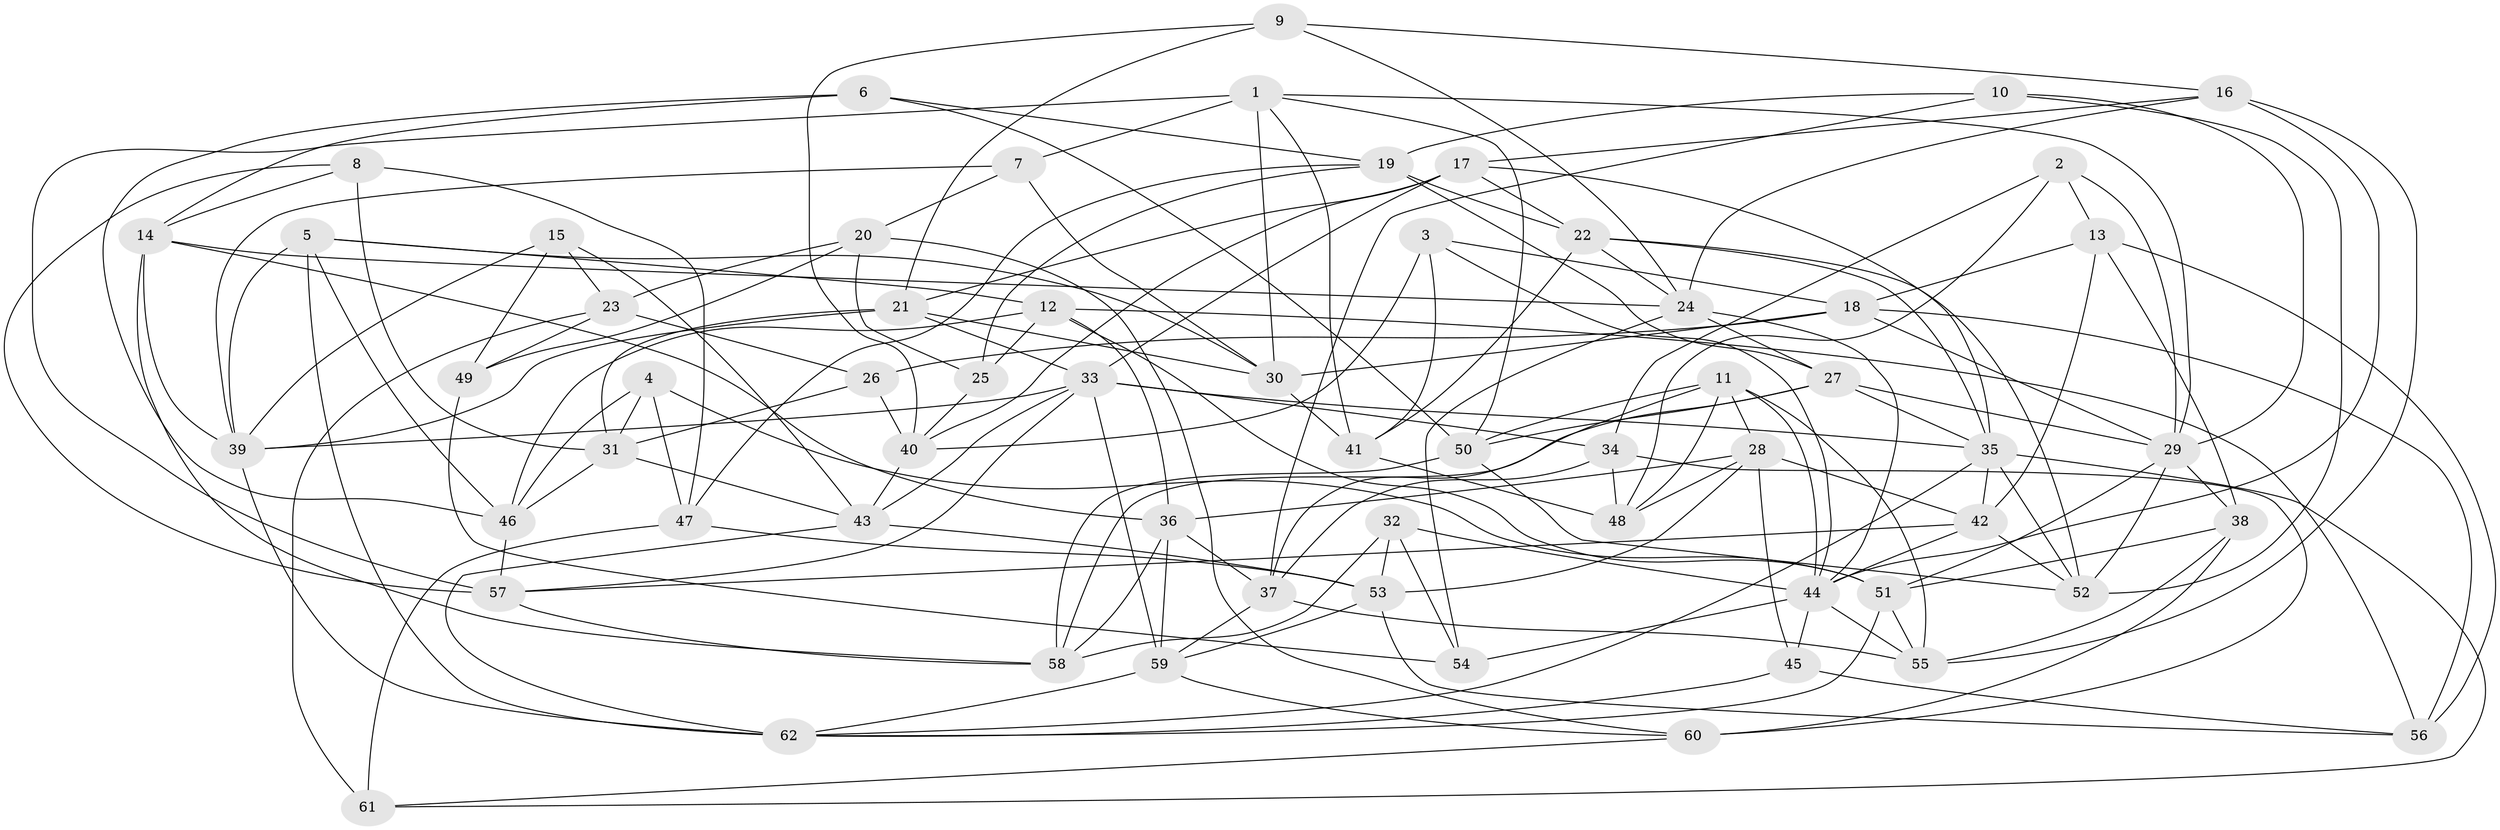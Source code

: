 // original degree distribution, {4: 1.0}
// Generated by graph-tools (version 1.1) at 2025/02/03/09/25 03:02:56]
// undirected, 62 vertices, 170 edges
graph export_dot {
graph [start="1"]
  node [color=gray90,style=filled];
  1;
  2;
  3;
  4;
  5;
  6;
  7;
  8;
  9;
  10;
  11;
  12;
  13;
  14;
  15;
  16;
  17;
  18;
  19;
  20;
  21;
  22;
  23;
  24;
  25;
  26;
  27;
  28;
  29;
  30;
  31;
  32;
  33;
  34;
  35;
  36;
  37;
  38;
  39;
  40;
  41;
  42;
  43;
  44;
  45;
  46;
  47;
  48;
  49;
  50;
  51;
  52;
  53;
  54;
  55;
  56;
  57;
  58;
  59;
  60;
  61;
  62;
  1 -- 7 [weight=1.0];
  1 -- 29 [weight=1.0];
  1 -- 30 [weight=1.0];
  1 -- 41 [weight=1.0];
  1 -- 50 [weight=1.0];
  1 -- 57 [weight=1.0];
  2 -- 13 [weight=1.0];
  2 -- 29 [weight=1.0];
  2 -- 34 [weight=1.0];
  2 -- 48 [weight=1.0];
  3 -- 18 [weight=1.0];
  3 -- 40 [weight=1.0];
  3 -- 41 [weight=1.0];
  3 -- 44 [weight=1.0];
  4 -- 31 [weight=1.0];
  4 -- 46 [weight=1.0];
  4 -- 47 [weight=1.0];
  4 -- 51 [weight=1.0];
  5 -- 12 [weight=1.0];
  5 -- 30 [weight=1.0];
  5 -- 39 [weight=1.0];
  5 -- 46 [weight=1.0];
  5 -- 62 [weight=2.0];
  6 -- 14 [weight=1.0];
  6 -- 19 [weight=1.0];
  6 -- 46 [weight=1.0];
  6 -- 50 [weight=1.0];
  7 -- 20 [weight=1.0];
  7 -- 30 [weight=1.0];
  7 -- 39 [weight=1.0];
  8 -- 14 [weight=1.0];
  8 -- 31 [weight=1.0];
  8 -- 47 [weight=1.0];
  8 -- 57 [weight=1.0];
  9 -- 16 [weight=1.0];
  9 -- 21 [weight=1.0];
  9 -- 24 [weight=1.0];
  9 -- 40 [weight=1.0];
  10 -- 19 [weight=1.0];
  10 -- 29 [weight=1.0];
  10 -- 37 [weight=1.0];
  10 -- 52 [weight=1.0];
  11 -- 28 [weight=1.0];
  11 -- 37 [weight=1.0];
  11 -- 44 [weight=1.0];
  11 -- 48 [weight=1.0];
  11 -- 50 [weight=1.0];
  11 -- 55 [weight=1.0];
  12 -- 25 [weight=1.0];
  12 -- 36 [weight=1.0];
  12 -- 46 [weight=1.0];
  12 -- 51 [weight=1.0];
  12 -- 56 [weight=1.0];
  13 -- 18 [weight=1.0];
  13 -- 38 [weight=1.0];
  13 -- 42 [weight=1.0];
  13 -- 56 [weight=2.0];
  14 -- 24 [weight=1.0];
  14 -- 36 [weight=1.0];
  14 -- 39 [weight=1.0];
  14 -- 58 [weight=1.0];
  15 -- 23 [weight=1.0];
  15 -- 39 [weight=1.0];
  15 -- 43 [weight=1.0];
  15 -- 49 [weight=1.0];
  16 -- 17 [weight=1.0];
  16 -- 24 [weight=1.0];
  16 -- 44 [weight=2.0];
  16 -- 55 [weight=1.0];
  17 -- 21 [weight=1.0];
  17 -- 22 [weight=1.0];
  17 -- 33 [weight=1.0];
  17 -- 35 [weight=1.0];
  17 -- 40 [weight=1.0];
  18 -- 26 [weight=1.0];
  18 -- 29 [weight=1.0];
  18 -- 30 [weight=1.0];
  18 -- 56 [weight=1.0];
  19 -- 22 [weight=1.0];
  19 -- 25 [weight=1.0];
  19 -- 27 [weight=1.0];
  19 -- 47 [weight=1.0];
  20 -- 23 [weight=1.0];
  20 -- 25 [weight=1.0];
  20 -- 49 [weight=2.0];
  20 -- 60 [weight=1.0];
  21 -- 30 [weight=1.0];
  21 -- 31 [weight=1.0];
  21 -- 33 [weight=1.0];
  21 -- 39 [weight=1.0];
  22 -- 24 [weight=1.0];
  22 -- 35 [weight=1.0];
  22 -- 41 [weight=1.0];
  22 -- 52 [weight=1.0];
  23 -- 26 [weight=1.0];
  23 -- 49 [weight=1.0];
  23 -- 61 [weight=2.0];
  24 -- 27 [weight=1.0];
  24 -- 44 [weight=1.0];
  24 -- 54 [weight=2.0];
  25 -- 40 [weight=1.0];
  26 -- 31 [weight=1.0];
  26 -- 40 [weight=1.0];
  27 -- 29 [weight=1.0];
  27 -- 35 [weight=1.0];
  27 -- 50 [weight=1.0];
  27 -- 58 [weight=1.0];
  28 -- 36 [weight=1.0];
  28 -- 42 [weight=1.0];
  28 -- 45 [weight=1.0];
  28 -- 48 [weight=1.0];
  28 -- 53 [weight=1.0];
  29 -- 38 [weight=1.0];
  29 -- 51 [weight=1.0];
  29 -- 52 [weight=1.0];
  30 -- 41 [weight=1.0];
  31 -- 43 [weight=1.0];
  31 -- 46 [weight=1.0];
  32 -- 44 [weight=1.0];
  32 -- 53 [weight=1.0];
  32 -- 54 [weight=1.0];
  32 -- 58 [weight=1.0];
  33 -- 34 [weight=2.0];
  33 -- 35 [weight=1.0];
  33 -- 39 [weight=2.0];
  33 -- 43 [weight=1.0];
  33 -- 57 [weight=1.0];
  33 -- 59 [weight=1.0];
  34 -- 37 [weight=1.0];
  34 -- 48 [weight=1.0];
  34 -- 60 [weight=1.0];
  35 -- 42 [weight=1.0];
  35 -- 52 [weight=1.0];
  35 -- 61 [weight=1.0];
  35 -- 62 [weight=1.0];
  36 -- 37 [weight=1.0];
  36 -- 58 [weight=1.0];
  36 -- 59 [weight=1.0];
  37 -- 55 [weight=1.0];
  37 -- 59 [weight=1.0];
  38 -- 51 [weight=1.0];
  38 -- 55 [weight=1.0];
  38 -- 60 [weight=2.0];
  39 -- 62 [weight=1.0];
  40 -- 43 [weight=1.0];
  41 -- 48 [weight=2.0];
  42 -- 44 [weight=1.0];
  42 -- 52 [weight=1.0];
  42 -- 57 [weight=1.0];
  43 -- 53 [weight=1.0];
  43 -- 62 [weight=1.0];
  44 -- 45 [weight=1.0];
  44 -- 54 [weight=1.0];
  44 -- 55 [weight=1.0];
  45 -- 56 [weight=1.0];
  45 -- 62 [weight=1.0];
  46 -- 57 [weight=1.0];
  47 -- 53 [weight=1.0];
  47 -- 61 [weight=2.0];
  49 -- 54 [weight=2.0];
  50 -- 52 [weight=1.0];
  50 -- 58 [weight=1.0];
  51 -- 55 [weight=1.0];
  51 -- 62 [weight=1.0];
  53 -- 56 [weight=1.0];
  53 -- 59 [weight=1.0];
  57 -- 58 [weight=1.0];
  59 -- 60 [weight=1.0];
  59 -- 62 [weight=1.0];
  60 -- 61 [weight=1.0];
}
